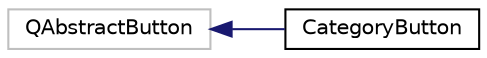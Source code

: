 digraph "类继承关系图"
{
  edge [fontname="Helvetica",fontsize="10",labelfontname="Helvetica",labelfontsize="10"];
  node [fontname="Helvetica",fontsize="10",shape=record];
  rankdir="LR";
  Node2055 [label="QAbstractButton",height=0.2,width=0.4,color="grey75", fillcolor="white", style="filled"];
  Node2055 -> Node0 [dir="back",color="midnightblue",fontsize="10",style="solid",fontname="Helvetica"];
  Node0 [label="CategoryButton",height=0.2,width=0.4,color="black", fillcolor="white", style="filled",URL="$class_category_button.html"];
}
